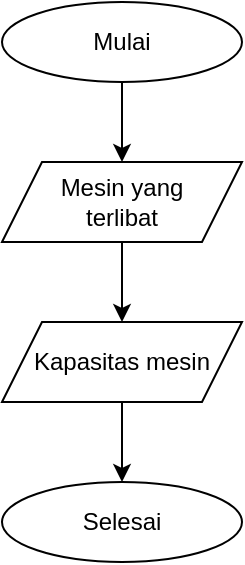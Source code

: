 <mxfile version="13.9.9" type="device"><diagram id="2RshJ1FCyIozLm3sie3V" name="Page-1"><mxGraphModel dx="716" dy="372" grid="1" gridSize="10" guides="1" tooltips="1" connect="1" arrows="1" fold="1" page="1" pageScale="1" pageWidth="850" pageHeight="1100" math="0" shadow="0"><root><mxCell id="0"/><mxCell id="1" parent="0"/><mxCell id="-HzrEc79tcl0YFH2BVh2-5" style="edgeStyle=orthogonalEdgeStyle;rounded=0;orthogonalLoop=1;jettySize=auto;html=1;" edge="1" parent="1" source="-HzrEc79tcl0YFH2BVh2-1" target="-HzrEc79tcl0YFH2BVh2-2"><mxGeometry relative="1" as="geometry"/></mxCell><mxCell id="-HzrEc79tcl0YFH2BVh2-1" value="Mulai" style="ellipse;whiteSpace=wrap;html=1;" vertex="1" parent="1"><mxGeometry x="120" y="80" width="120" height="40" as="geometry"/></mxCell><mxCell id="-HzrEc79tcl0YFH2BVh2-6" style="edgeStyle=orthogonalEdgeStyle;rounded=0;orthogonalLoop=1;jettySize=auto;html=1;entryX=0.5;entryY=0;entryDx=0;entryDy=0;" edge="1" parent="1" source="-HzrEc79tcl0YFH2BVh2-2" target="-HzrEc79tcl0YFH2BVh2-3"><mxGeometry relative="1" as="geometry"/></mxCell><mxCell id="-HzrEc79tcl0YFH2BVh2-2" value="Mesin yang&lt;br&gt;terlibat" style="shape=parallelogram;perimeter=parallelogramPerimeter;whiteSpace=wrap;html=1;fixedSize=1;" vertex="1" parent="1"><mxGeometry x="120" y="160" width="120" height="40" as="geometry"/></mxCell><mxCell id="-HzrEc79tcl0YFH2BVh2-7" style="edgeStyle=orthogonalEdgeStyle;rounded=0;orthogonalLoop=1;jettySize=auto;html=1;entryX=0.5;entryY=0;entryDx=0;entryDy=0;" edge="1" parent="1" source="-HzrEc79tcl0YFH2BVh2-3" target="-HzrEc79tcl0YFH2BVh2-4"><mxGeometry relative="1" as="geometry"/></mxCell><mxCell id="-HzrEc79tcl0YFH2BVh2-3" value="Kapasitas mesin" style="shape=parallelogram;perimeter=parallelogramPerimeter;whiteSpace=wrap;html=1;fixedSize=1;" vertex="1" parent="1"><mxGeometry x="120" y="240" width="120" height="40" as="geometry"/></mxCell><mxCell id="-HzrEc79tcl0YFH2BVh2-4" value="Selesai" style="ellipse;whiteSpace=wrap;html=1;" vertex="1" parent="1"><mxGeometry x="120" y="320" width="120" height="40" as="geometry"/></mxCell></root></mxGraphModel></diagram></mxfile>